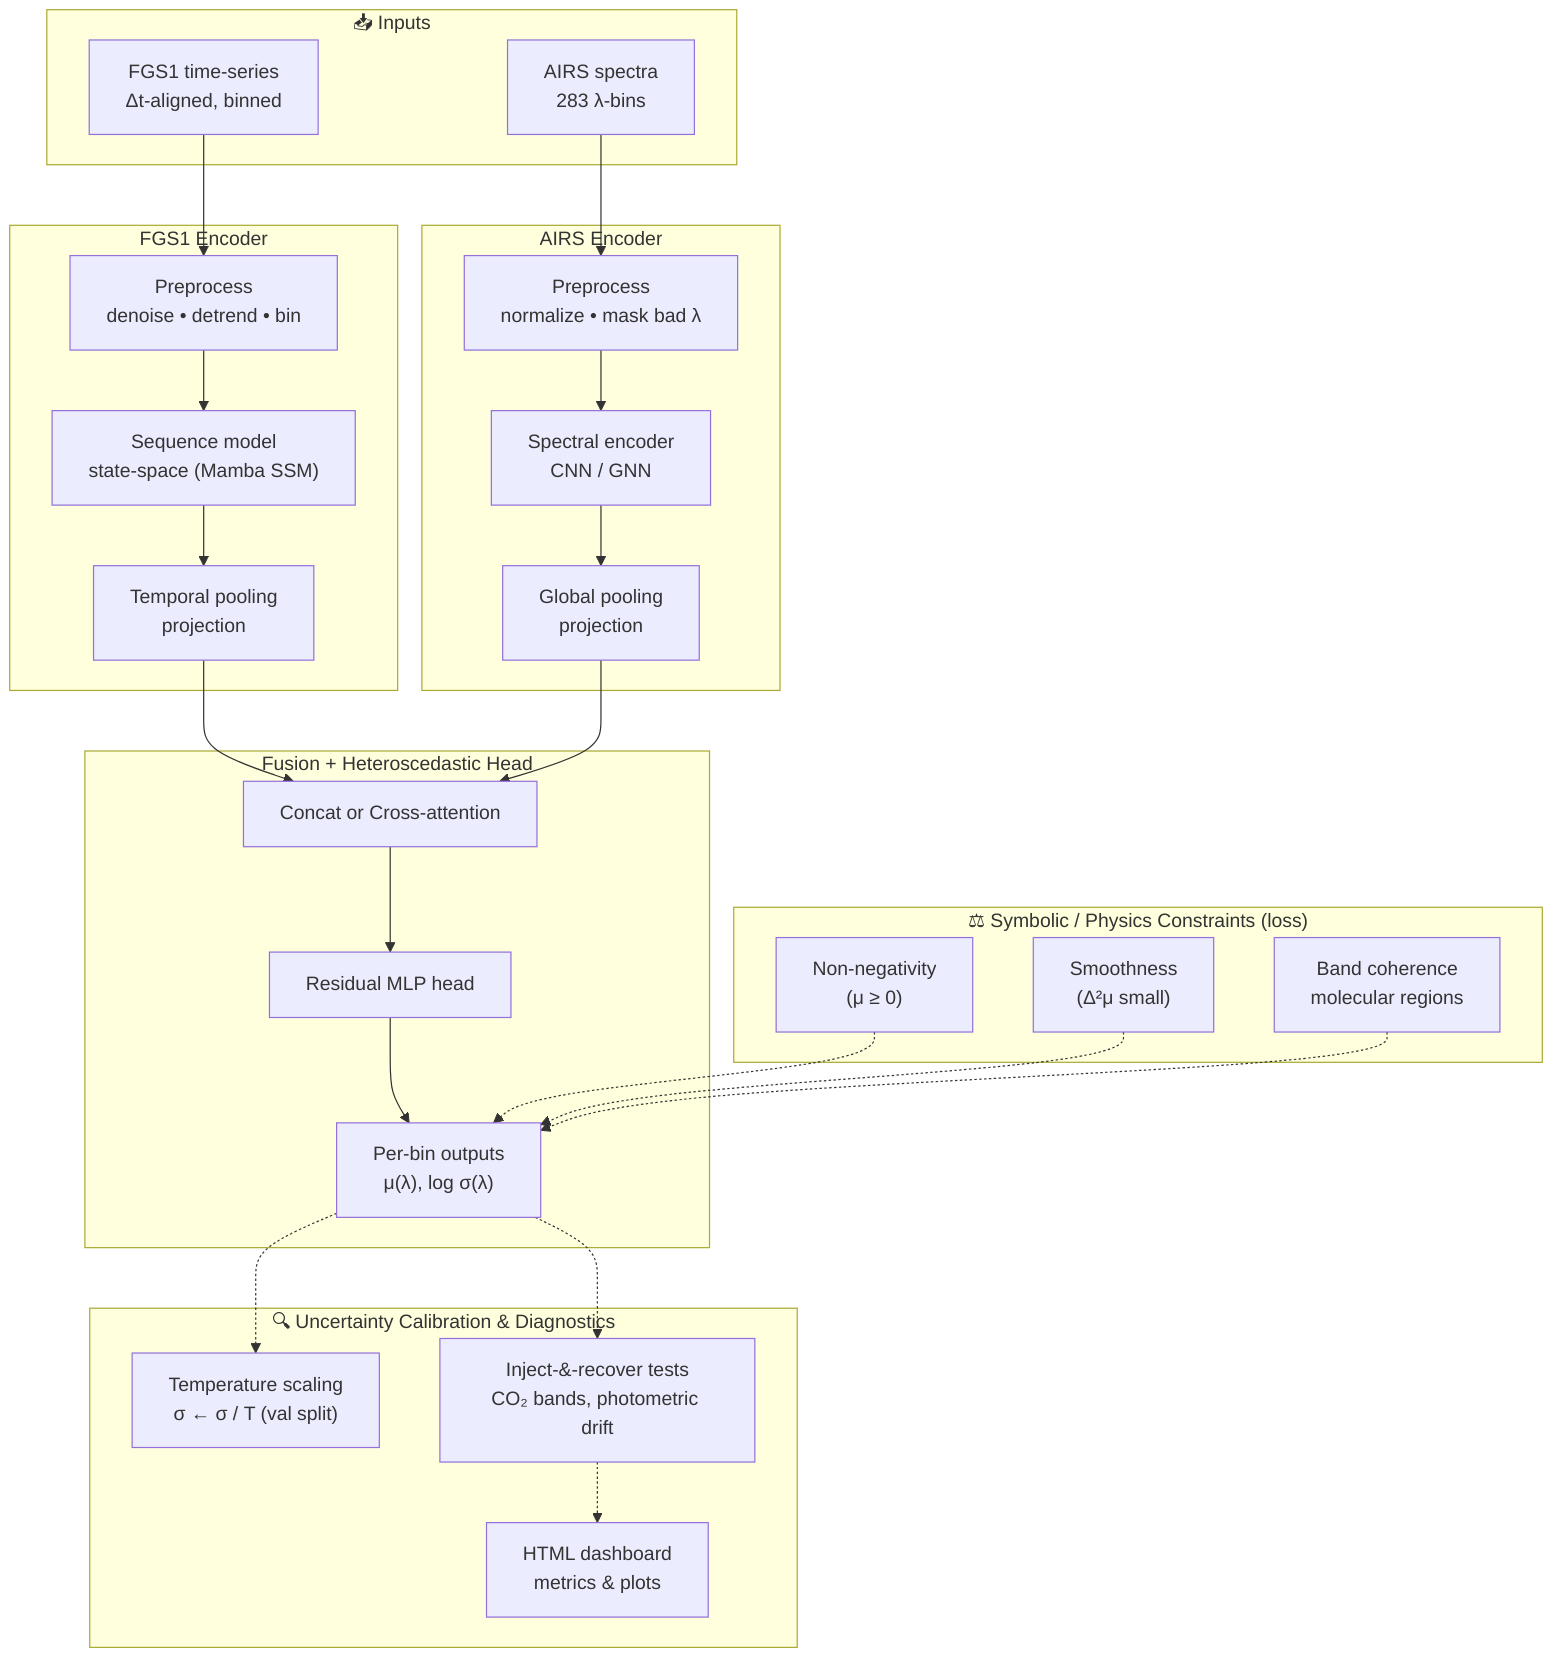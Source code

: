flowchart TB

  %% ===========================
  %% Inputs
  %% ===========================
  subgraph inputs["📥 Inputs"]
    i1["FGS1 time-series<br/>Δt-aligned, binned"]
    i2["AIRS spectra<br/>283 λ-bins"]
  end

  %% ===========================
  %% FGS1 branch
  %% ===========================
  subgraph fgs1Enc["FGS1 Encoder"]
    fe1["Preprocess<br/>denoise • detrend • bin"]
    fe2["Sequence model<br/>state-space (Mamba SSM)"]
    fe3["Temporal pooling<br/>projection"]
  end

  %% ===========================
  %% AIRS branch
  %% ===========================
  subgraph airsEnc["AIRS Encoder"]
    ae1["Preprocess<br/>normalize • mask bad λ"]
    ae2["Spectral encoder<br/>CNN / GNN"]
    ae3["Global pooling<br/>projection"]
  end

  %% ===========================
  %% Fusion + Decoder
  %% ===========================
  subgraph fusionDec["Fusion + Heteroscedastic Head"]
    f0["Concat or Cross-attention"]
    h1["Residual MLP head"]
    h2["Per-bin outputs<br/>μ(λ), log σ(λ)"]
  end

  %% ===========================
  %% Constraints (loss)
  %% ===========================
  subgraph constraints["⚖️ Symbolic / Physics Constraints (loss)"]
    c1["Non-negativity<br/>(μ ≥ 0)"]
    c2["Smoothness<br/>(Δ²μ small)"]
    c3["Band coherence<br/>molecular regions"]
  end

  %% ===========================
  %% Uncertainty Calibration & Diagnostics
  %% ===========================
  subgraph calibDiag["🔍 Uncertainty Calibration & Diagnostics"]
    t1["Temperature scaling<br/>σ ← σ / T (val split)"]
    d1["Inject-&-recover tests<br/>CO₂ bands, photometric drift"]
    d2["HTML dashboard<br/>metrics & plots"]
  end

  %% Flows
  i1 --> fe1 --> fe2 --> fe3 --> f0
  i2 --> ae1 --> ae2 --> ae3 --> f0
  f0 --> h1 --> h2

  %% Loss hooks (dotted)
  c1 -.-> h2
  c2 -.-> h2
  c3 -.-> h2

  %% Calibration / Diagnostics hooks (dotted)
  h2 -.-> t1
  h2 -.-> d1
  d1 -.-> d2